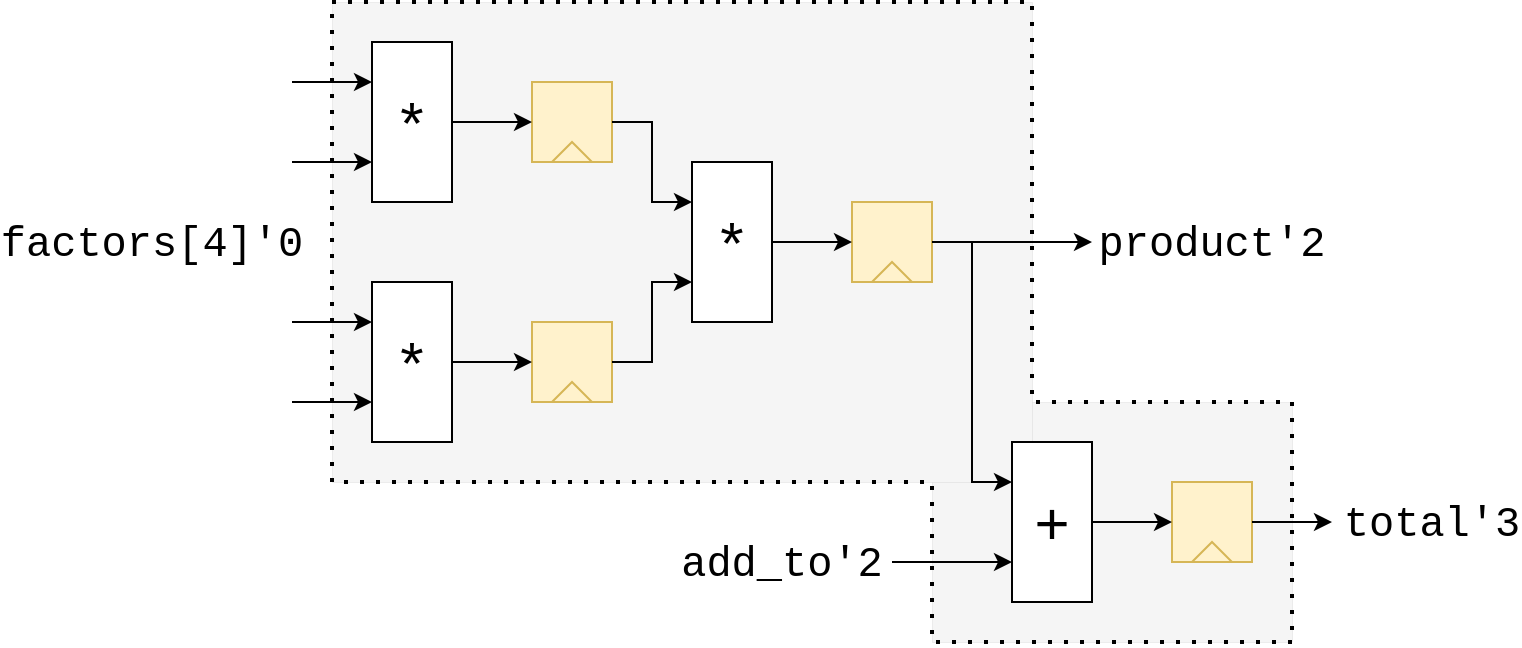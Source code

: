 <mxfile version="21.6.5" type="device">
  <diagram name="Page-1" id="Io_QXVS5ES7ry-y2leq_">
    <mxGraphModel dx="1339" dy="776" grid="1" gridSize="10" guides="1" tooltips="1" connect="1" arrows="1" fold="1" page="1" pageScale="1" pageWidth="827" pageHeight="1169" math="0" shadow="0">
      <root>
        <mxCell id="0" />
        <mxCell id="1" parent="0" />
        <mxCell id="FBv0qd3GQsOAmBbNwPlk-33" value="" style="rounded=0;whiteSpace=wrap;html=1;strokeWidth=0;fillColor=#f5f5f5;fontColor=#333333;strokeColor=#666666;" vertex="1" parent="1">
          <mxGeometry x="480" y="540" width="180" height="120" as="geometry" />
        </mxCell>
        <mxCell id="FBv0qd3GQsOAmBbNwPlk-32" value="" style="rounded=0;whiteSpace=wrap;html=1;strokeWidth=0;fillColor=#f5f5f5;fontColor=#333333;strokeColor=#666666;" vertex="1" parent="1">
          <mxGeometry x="180" y="340" width="350" height="240" as="geometry" />
        </mxCell>
        <mxCell id="FBv0qd3GQsOAmBbNwPlk-1" value="*" style="rounded=0;whiteSpace=wrap;html=1;fontSize=30;verticalAlign=middle;" vertex="1" parent="1">
          <mxGeometry x="200" y="480" width="40" height="80" as="geometry" />
        </mxCell>
        <mxCell id="FBv0qd3GQsOAmBbNwPlk-4" value="" style="group;fillColor=#fff2cc;strokeColor=#d6b656;" vertex="1" connectable="0" parent="1">
          <mxGeometry x="280" y="500" width="40" height="40" as="geometry" />
        </mxCell>
        <mxCell id="FBv0qd3GQsOAmBbNwPlk-2" value="" style="rounded=0;whiteSpace=wrap;html=1;fillColor=#fff2cc;strokeColor=#d6b656;" vertex="1" parent="FBv0qd3GQsOAmBbNwPlk-4">
          <mxGeometry width="40" height="40" as="geometry" />
        </mxCell>
        <mxCell id="FBv0qd3GQsOAmBbNwPlk-3" value="" style="triangle;whiteSpace=wrap;html=1;rotation=-90;fillColor=#fff2cc;strokeColor=#d6b656;" vertex="1" parent="FBv0qd3GQsOAmBbNwPlk-4">
          <mxGeometry x="15" y="25" width="10" height="20" as="geometry" />
        </mxCell>
        <mxCell id="FBv0qd3GQsOAmBbNwPlk-5" value="" style="endArrow=classic;html=1;rounded=0;entryX=0;entryY=0.5;entryDx=0;entryDy=0;exitX=1;exitY=0.5;exitDx=0;exitDy=0;" edge="1" parent="1" source="FBv0qd3GQsOAmBbNwPlk-1" target="FBv0qd3GQsOAmBbNwPlk-2">
          <mxGeometry width="50" height="50" relative="1" as="geometry">
            <mxPoint x="160" y="530" as="sourcePoint" />
            <mxPoint x="210" y="480" as="targetPoint" />
          </mxGeometry>
        </mxCell>
        <mxCell id="FBv0qd3GQsOAmBbNwPlk-6" value="*" style="rounded=0;whiteSpace=wrap;html=1;fontSize=30;verticalAlign=middle;" vertex="1" parent="1">
          <mxGeometry x="200" y="360" width="40" height="80" as="geometry" />
        </mxCell>
        <mxCell id="FBv0qd3GQsOAmBbNwPlk-7" value="" style="group;fillColor=#fff2cc;strokeColor=#d6b656;" vertex="1" connectable="0" parent="1">
          <mxGeometry x="280" y="380" width="40" height="40" as="geometry" />
        </mxCell>
        <mxCell id="FBv0qd3GQsOAmBbNwPlk-8" value="" style="rounded=0;whiteSpace=wrap;html=1;fillColor=#fff2cc;strokeColor=#d6b656;" vertex="1" parent="FBv0qd3GQsOAmBbNwPlk-7">
          <mxGeometry width="40" height="40" as="geometry" />
        </mxCell>
        <mxCell id="FBv0qd3GQsOAmBbNwPlk-9" value="" style="triangle;whiteSpace=wrap;html=1;rotation=-90;fillColor=#fff2cc;strokeColor=#d6b656;" vertex="1" parent="FBv0qd3GQsOAmBbNwPlk-7">
          <mxGeometry x="15" y="25" width="10" height="20" as="geometry" />
        </mxCell>
        <mxCell id="FBv0qd3GQsOAmBbNwPlk-10" value="" style="endArrow=classic;html=1;rounded=0;entryX=0;entryY=0.5;entryDx=0;entryDy=0;exitX=1;exitY=0.5;exitDx=0;exitDy=0;" edge="1" parent="1" source="FBv0qd3GQsOAmBbNwPlk-6" target="FBv0qd3GQsOAmBbNwPlk-8">
          <mxGeometry width="50" height="50" relative="1" as="geometry">
            <mxPoint x="160" y="410" as="sourcePoint" />
            <mxPoint x="210" y="360" as="targetPoint" />
          </mxGeometry>
        </mxCell>
        <mxCell id="FBv0qd3GQsOAmBbNwPlk-11" value="*" style="rounded=0;whiteSpace=wrap;html=1;fontSize=30;verticalAlign=middle;" vertex="1" parent="1">
          <mxGeometry x="360" y="420" width="40" height="80" as="geometry" />
        </mxCell>
        <mxCell id="FBv0qd3GQsOAmBbNwPlk-12" value="" style="group;fillColor=#fff2cc;strokeColor=#d6b656;" vertex="1" connectable="0" parent="1">
          <mxGeometry x="440" y="440" width="40" height="40" as="geometry" />
        </mxCell>
        <mxCell id="FBv0qd3GQsOAmBbNwPlk-13" value="" style="rounded=0;whiteSpace=wrap;html=1;fillColor=#fff2cc;strokeColor=#d6b656;" vertex="1" parent="FBv0qd3GQsOAmBbNwPlk-12">
          <mxGeometry width="40" height="40" as="geometry" />
        </mxCell>
        <mxCell id="FBv0qd3GQsOAmBbNwPlk-14" value="" style="triangle;whiteSpace=wrap;html=1;rotation=-90;fillColor=#fff2cc;strokeColor=#d6b656;" vertex="1" parent="FBv0qd3GQsOAmBbNwPlk-12">
          <mxGeometry x="15" y="25" width="10" height="20" as="geometry" />
        </mxCell>
        <mxCell id="FBv0qd3GQsOAmBbNwPlk-15" value="" style="endArrow=classic;html=1;rounded=0;entryX=0;entryY=0.5;entryDx=0;entryDy=0;exitX=1;exitY=0.5;exitDx=0;exitDy=0;" edge="1" parent="1" source="FBv0qd3GQsOAmBbNwPlk-11" target="FBv0qd3GQsOAmBbNwPlk-13">
          <mxGeometry width="50" height="50" relative="1" as="geometry">
            <mxPoint x="320" y="470" as="sourcePoint" />
            <mxPoint x="370" y="420" as="targetPoint" />
          </mxGeometry>
        </mxCell>
        <mxCell id="FBv0qd3GQsOAmBbNwPlk-16" value="" style="endArrow=classic;html=1;rounded=0;entryX=0;entryY=0.25;entryDx=0;entryDy=0;exitX=1;exitY=0.5;exitDx=0;exitDy=0;" edge="1" parent="1" source="FBv0qd3GQsOAmBbNwPlk-8" target="FBv0qd3GQsOAmBbNwPlk-11">
          <mxGeometry width="50" height="50" relative="1" as="geometry">
            <mxPoint x="250" y="410" as="sourcePoint" />
            <mxPoint x="290" y="410" as="targetPoint" />
            <Array as="points">
              <mxPoint x="340" y="400" />
              <mxPoint x="340" y="440" />
            </Array>
          </mxGeometry>
        </mxCell>
        <mxCell id="FBv0qd3GQsOAmBbNwPlk-17" value="" style="endArrow=classic;html=1;rounded=0;entryX=0;entryY=0.75;entryDx=0;entryDy=0;exitX=1;exitY=0.5;exitDx=0;exitDy=0;" edge="1" parent="1" source="FBv0qd3GQsOAmBbNwPlk-2" target="FBv0qd3GQsOAmBbNwPlk-11">
          <mxGeometry width="50" height="50" relative="1" as="geometry">
            <mxPoint x="330" y="410" as="sourcePoint" />
            <mxPoint x="370" y="450" as="targetPoint" />
            <Array as="points">
              <mxPoint x="340" y="520" />
              <mxPoint x="340" y="480" />
            </Array>
          </mxGeometry>
        </mxCell>
        <mxCell id="FBv0qd3GQsOAmBbNwPlk-18" value="" style="endArrow=classic;html=1;rounded=0;entryX=0;entryY=0.25;entryDx=0;entryDy=0;" edge="1" parent="1" target="FBv0qd3GQsOAmBbNwPlk-6">
          <mxGeometry width="50" height="50" relative="1" as="geometry">
            <mxPoint x="160" y="380" as="sourcePoint" />
            <mxPoint x="480" y="460" as="targetPoint" />
          </mxGeometry>
        </mxCell>
        <mxCell id="FBv0qd3GQsOAmBbNwPlk-19" value="" style="endArrow=classic;html=1;rounded=0;entryX=0;entryY=0.25;entryDx=0;entryDy=0;" edge="1" parent="1">
          <mxGeometry width="50" height="50" relative="1" as="geometry">
            <mxPoint x="160" y="420" as="sourcePoint" />
            <mxPoint x="200" y="420" as="targetPoint" />
          </mxGeometry>
        </mxCell>
        <mxCell id="FBv0qd3GQsOAmBbNwPlk-20" value="" style="endArrow=classic;html=1;rounded=0;entryX=0;entryY=0.25;entryDx=0;entryDy=0;" edge="1" parent="1">
          <mxGeometry width="50" height="50" relative="1" as="geometry">
            <mxPoint x="160" y="500" as="sourcePoint" />
            <mxPoint x="200" y="500" as="targetPoint" />
          </mxGeometry>
        </mxCell>
        <mxCell id="FBv0qd3GQsOAmBbNwPlk-21" value="" style="endArrow=classic;html=1;rounded=0;entryX=0;entryY=0.25;entryDx=0;entryDy=0;" edge="1" parent="1">
          <mxGeometry width="50" height="50" relative="1" as="geometry">
            <mxPoint x="160" y="540" as="sourcePoint" />
            <mxPoint x="200" y="540" as="targetPoint" />
          </mxGeometry>
        </mxCell>
        <mxCell id="FBv0qd3GQsOAmBbNwPlk-22" value="" style="endArrow=classic;html=1;rounded=0;exitX=1;exitY=0.5;exitDx=0;exitDy=0;" edge="1" parent="1">
          <mxGeometry width="50" height="50" relative="1" as="geometry">
            <mxPoint x="480" y="460" as="sourcePoint" />
            <mxPoint x="560" y="460" as="targetPoint" />
          </mxGeometry>
        </mxCell>
        <mxCell id="FBv0qd3GQsOAmBbNwPlk-23" value="+" style="rounded=0;whiteSpace=wrap;html=1;fontSize=30;verticalAlign=middle;" vertex="1" parent="1">
          <mxGeometry x="520" y="560" width="40" height="80" as="geometry" />
        </mxCell>
        <mxCell id="FBv0qd3GQsOAmBbNwPlk-24" value="" style="endArrow=classic;html=1;rounded=0;entryX=0;entryY=0.25;entryDx=0;entryDy=0;" edge="1" parent="1" target="FBv0qd3GQsOAmBbNwPlk-23">
          <mxGeometry width="50" height="50" relative="1" as="geometry">
            <mxPoint x="500" y="460" as="sourcePoint" />
            <mxPoint x="570" y="470" as="targetPoint" />
            <Array as="points">
              <mxPoint x="500" y="580" />
            </Array>
          </mxGeometry>
        </mxCell>
        <mxCell id="FBv0qd3GQsOAmBbNwPlk-25" value="" style="endArrow=classic;html=1;rounded=0;entryX=0;entryY=0.5;entryDx=0;entryDy=0;" edge="1" parent="1">
          <mxGeometry width="50" height="50" relative="1" as="geometry">
            <mxPoint x="460" y="620" as="sourcePoint" />
            <mxPoint x="520" y="620" as="targetPoint" />
          </mxGeometry>
        </mxCell>
        <mxCell id="FBv0qd3GQsOAmBbNwPlk-27" value="" style="group;fillColor=#fff2cc;strokeColor=#d6b656;" vertex="1" connectable="0" parent="1">
          <mxGeometry x="600" y="580" width="40" height="40" as="geometry" />
        </mxCell>
        <mxCell id="FBv0qd3GQsOAmBbNwPlk-28" value="" style="rounded=0;whiteSpace=wrap;html=1;fillColor=#fff2cc;strokeColor=#d6b656;" vertex="1" parent="FBv0qd3GQsOAmBbNwPlk-27">
          <mxGeometry width="40" height="40" as="geometry" />
        </mxCell>
        <mxCell id="FBv0qd3GQsOAmBbNwPlk-29" value="" style="triangle;whiteSpace=wrap;html=1;rotation=-90;fillColor=#fff2cc;strokeColor=#d6b656;" vertex="1" parent="FBv0qd3GQsOAmBbNwPlk-27">
          <mxGeometry x="15" y="25" width="10" height="20" as="geometry" />
        </mxCell>
        <mxCell id="FBv0qd3GQsOAmBbNwPlk-30" value="" style="endArrow=classic;html=1;rounded=0;entryX=0;entryY=0.5;entryDx=0;entryDy=0;exitX=1;exitY=0.5;exitDx=0;exitDy=0;" edge="1" parent="1" target="FBv0qd3GQsOAmBbNwPlk-28">
          <mxGeometry width="50" height="50" relative="1" as="geometry">
            <mxPoint x="560" y="600" as="sourcePoint" />
            <mxPoint x="530" y="560" as="targetPoint" />
          </mxGeometry>
        </mxCell>
        <mxCell id="FBv0qd3GQsOAmBbNwPlk-31" value="" style="endArrow=classic;html=1;rounded=0;entryX=0;entryY=0.5;entryDx=0;entryDy=0;exitX=1;exitY=0.5;exitDx=0;exitDy=0;" edge="1" parent="1">
          <mxGeometry width="50" height="50" relative="1" as="geometry">
            <mxPoint x="640" y="600" as="sourcePoint" />
            <mxPoint x="680" y="600" as="targetPoint" />
          </mxGeometry>
        </mxCell>
        <mxCell id="FBv0qd3GQsOAmBbNwPlk-34" value="&lt;font face=&quot;Courier New&quot; style=&quot;font-size: 21px;&quot;&gt;factors[4]&#39;0&lt;/font&gt;" style="text;html=1;strokeColor=none;fillColor=none;align=center;verticalAlign=middle;whiteSpace=wrap;rounded=0;fontSize=21;" vertex="1" parent="1">
          <mxGeometry x="40" y="450" width="100" height="20" as="geometry" />
        </mxCell>
        <mxCell id="FBv0qd3GQsOAmBbNwPlk-37" value="&lt;font face=&quot;Courier New&quot; style=&quot;font-size: 21px;&quot;&gt;add_to&#39;2&lt;/font&gt;" style="text;html=1;strokeColor=none;fillColor=none;align=center;verticalAlign=middle;whiteSpace=wrap;rounded=0;fontSize=21;" vertex="1" parent="1">
          <mxGeometry x="370" y="610" width="70" height="20" as="geometry" />
        </mxCell>
        <mxCell id="FBv0qd3GQsOAmBbNwPlk-38" value="&lt;font face=&quot;Courier New&quot; style=&quot;font-size: 21px;&quot;&gt;product&#39;2&lt;/font&gt;" style="text;html=1;strokeColor=none;fillColor=none;align=center;verticalAlign=middle;whiteSpace=wrap;rounded=0;fontSize=21;" vertex="1" parent="1">
          <mxGeometry x="580" y="450" width="80" height="20" as="geometry" />
        </mxCell>
        <mxCell id="FBv0qd3GQsOAmBbNwPlk-39" value="&lt;font face=&quot;Courier New&quot; style=&quot;font-size: 21px;&quot;&gt;total&#39;3&lt;/font&gt;" style="text;html=1;strokeColor=none;fillColor=none;align=center;verticalAlign=middle;whiteSpace=wrap;rounded=0;fontSize=21;" vertex="1" parent="1">
          <mxGeometry x="700" y="590" width="60" height="20" as="geometry" />
        </mxCell>
        <mxCell id="FBv0qd3GQsOAmBbNwPlk-40" value="" style="endArrow=none;dashed=1;html=1;dashPattern=1 3;strokeWidth=2;rounded=0;" edge="1" parent="1">
          <mxGeometry width="50" height="50" relative="1" as="geometry">
            <mxPoint x="180" y="580" as="sourcePoint" />
            <mxPoint x="180" y="580" as="targetPoint" />
            <Array as="points">
              <mxPoint x="180" y="340" />
              <mxPoint x="530" y="340" />
              <mxPoint x="530" y="540" />
              <mxPoint x="660" y="540" />
              <mxPoint x="660" y="660" />
              <mxPoint x="480" y="660" />
              <mxPoint x="480" y="580" />
            </Array>
          </mxGeometry>
        </mxCell>
      </root>
    </mxGraphModel>
  </diagram>
</mxfile>
